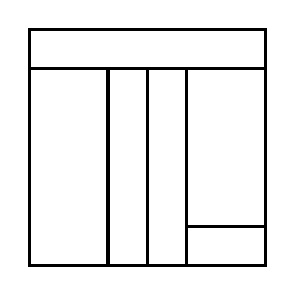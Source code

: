 \begin{tikzpicture}[very thick, scale=.5]
    \draw (0,5) rectangle (6,6);
    \draw (0,0) rectangle (2,5);
    \draw (2,0) rectangle (3,5);
    \draw (3,0) rectangle (4,5);
    \draw (4,1) rectangle (6,5);
    \draw (4,0) rectangle (6,1);
\end{tikzpicture}

